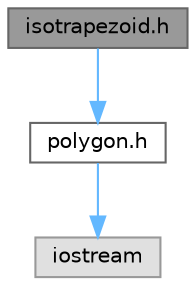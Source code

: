 digraph "isotrapezoid.h"
{
 // LATEX_PDF_SIZE
  bgcolor="transparent";
  edge [fontname=Helvetica,fontsize=10,labelfontname=Helvetica,labelfontsize=10];
  node [fontname=Helvetica,fontsize=10,shape=box,height=0.2,width=0.4];
  Node1 [label="isotrapezoid.h",height=0.2,width=0.4,color="gray40", fillcolor="grey60", style="filled", fontcolor="black",tooltip="Declaration of the general class isotrapezoid."];
  Node1 -> Node2 [color="steelblue1",style="solid"];
  Node2 [label="polygon.h",height=0.2,width=0.4,color="grey40", fillcolor="white", style="filled",URL="$polygon_8h.html",tooltip="Declaration of the general class Polygon."];
  Node2 -> Node3 [color="steelblue1",style="solid"];
  Node3 [label="iostream",height=0.2,width=0.4,color="grey60", fillcolor="#E0E0E0", style="filled",tooltip=" "];
}

